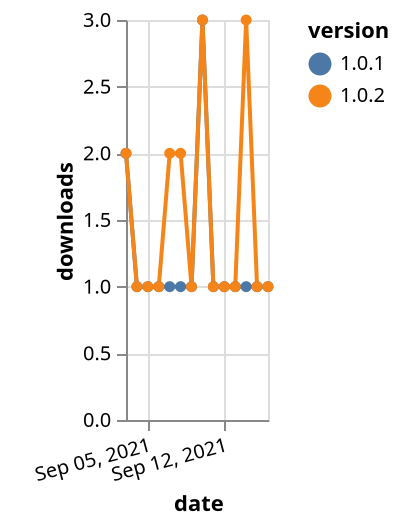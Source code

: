 {"$schema": "https://vega.github.io/schema/vega-lite/v5.json", "description": "A simple bar chart with embedded data.", "data": {"values": [{"date": "2021-09-03", "total": 233, "delta": 2, "version": "1.0.1"}, {"date": "2021-09-04", "total": 234, "delta": 1, "version": "1.0.1"}, {"date": "2021-09-05", "total": 235, "delta": 1, "version": "1.0.1"}, {"date": "2021-09-06", "total": 236, "delta": 1, "version": "1.0.1"}, {"date": "2021-09-07", "total": 237, "delta": 1, "version": "1.0.1"}, {"date": "2021-09-08", "total": 238, "delta": 1, "version": "1.0.1"}, {"date": "2021-09-09", "total": 239, "delta": 1, "version": "1.0.1"}, {"date": "2021-09-10", "total": 242, "delta": 3, "version": "1.0.1"}, {"date": "2021-09-11", "total": 243, "delta": 1, "version": "1.0.1"}, {"date": "2021-09-12", "total": 244, "delta": 1, "version": "1.0.1"}, {"date": "2021-09-13", "total": 245, "delta": 1, "version": "1.0.1"}, {"date": "2021-09-14", "total": 246, "delta": 1, "version": "1.0.1"}, {"date": "2021-09-15", "total": 247, "delta": 1, "version": "1.0.1"}, {"date": "2021-09-16", "total": 248, "delta": 1, "version": "1.0.1"}, {"date": "2021-09-03", "total": 166, "delta": 2, "version": "1.0.2"}, {"date": "2021-09-04", "total": 167, "delta": 1, "version": "1.0.2"}, {"date": "2021-09-05", "total": 168, "delta": 1, "version": "1.0.2"}, {"date": "2021-09-06", "total": 169, "delta": 1, "version": "1.0.2"}, {"date": "2021-09-07", "total": 171, "delta": 2, "version": "1.0.2"}, {"date": "2021-09-08", "total": 173, "delta": 2, "version": "1.0.2"}, {"date": "2021-09-09", "total": 174, "delta": 1, "version": "1.0.2"}, {"date": "2021-09-10", "total": 177, "delta": 3, "version": "1.0.2"}, {"date": "2021-09-11", "total": 178, "delta": 1, "version": "1.0.2"}, {"date": "2021-09-12", "total": 179, "delta": 1, "version": "1.0.2"}, {"date": "2021-09-13", "total": 180, "delta": 1, "version": "1.0.2"}, {"date": "2021-09-14", "total": 183, "delta": 3, "version": "1.0.2"}, {"date": "2021-09-15", "total": 184, "delta": 1, "version": "1.0.2"}, {"date": "2021-09-16", "total": 185, "delta": 1, "version": "1.0.2"}]}, "width": "container", "mark": {"type": "line", "point": {"filled": true}}, "encoding": {"x": {"field": "date", "type": "temporal", "timeUnit": "yearmonthdate", "title": "date", "axis": {"labelAngle": -15}}, "y": {"field": "delta", "type": "quantitative", "title": "downloads"}, "color": {"field": "version", "type": "nominal"}, "tooltip": {"field": "delta"}}}